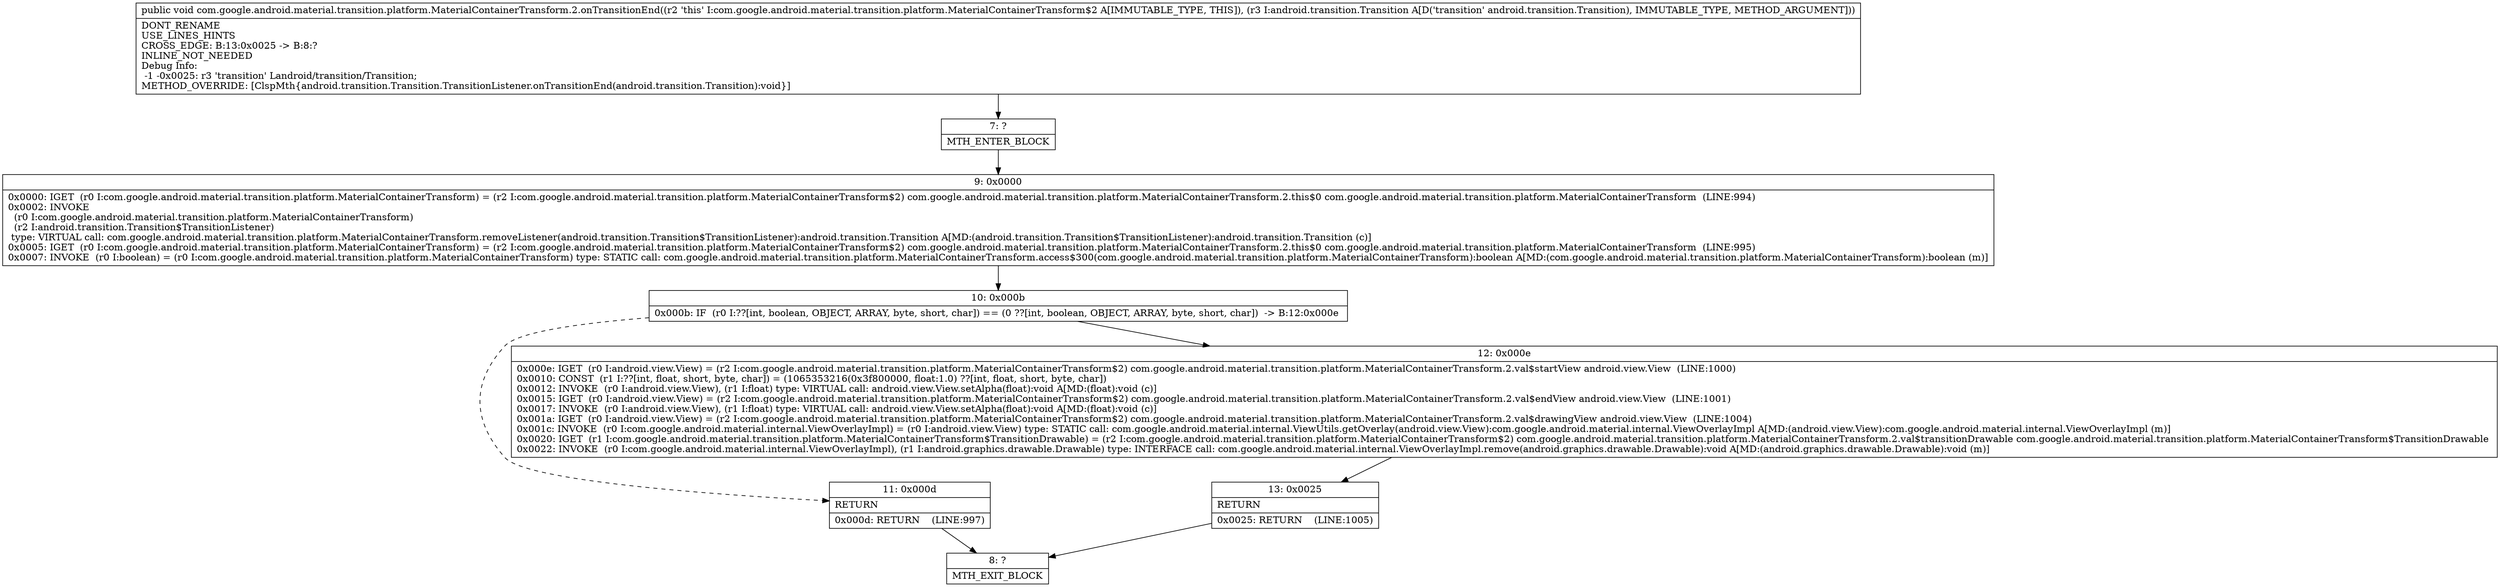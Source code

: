 digraph "CFG forcom.google.android.material.transition.platform.MaterialContainerTransform.2.onTransitionEnd(Landroid\/transition\/Transition;)V" {
Node_7 [shape=record,label="{7\:\ ?|MTH_ENTER_BLOCK\l}"];
Node_9 [shape=record,label="{9\:\ 0x0000|0x0000: IGET  (r0 I:com.google.android.material.transition.platform.MaterialContainerTransform) = (r2 I:com.google.android.material.transition.platform.MaterialContainerTransform$2) com.google.android.material.transition.platform.MaterialContainerTransform.2.this$0 com.google.android.material.transition.platform.MaterialContainerTransform  (LINE:994)\l0x0002: INVOKE  \l  (r0 I:com.google.android.material.transition.platform.MaterialContainerTransform)\l  (r2 I:android.transition.Transition$TransitionListener)\l type: VIRTUAL call: com.google.android.material.transition.platform.MaterialContainerTransform.removeListener(android.transition.Transition$TransitionListener):android.transition.Transition A[MD:(android.transition.Transition$TransitionListener):android.transition.Transition (c)]\l0x0005: IGET  (r0 I:com.google.android.material.transition.platform.MaterialContainerTransform) = (r2 I:com.google.android.material.transition.platform.MaterialContainerTransform$2) com.google.android.material.transition.platform.MaterialContainerTransform.2.this$0 com.google.android.material.transition.platform.MaterialContainerTransform  (LINE:995)\l0x0007: INVOKE  (r0 I:boolean) = (r0 I:com.google.android.material.transition.platform.MaterialContainerTransform) type: STATIC call: com.google.android.material.transition.platform.MaterialContainerTransform.access$300(com.google.android.material.transition.platform.MaterialContainerTransform):boolean A[MD:(com.google.android.material.transition.platform.MaterialContainerTransform):boolean (m)]\l}"];
Node_10 [shape=record,label="{10\:\ 0x000b|0x000b: IF  (r0 I:??[int, boolean, OBJECT, ARRAY, byte, short, char]) == (0 ??[int, boolean, OBJECT, ARRAY, byte, short, char])  \-\> B:12:0x000e \l}"];
Node_11 [shape=record,label="{11\:\ 0x000d|RETURN\l|0x000d: RETURN    (LINE:997)\l}"];
Node_8 [shape=record,label="{8\:\ ?|MTH_EXIT_BLOCK\l}"];
Node_12 [shape=record,label="{12\:\ 0x000e|0x000e: IGET  (r0 I:android.view.View) = (r2 I:com.google.android.material.transition.platform.MaterialContainerTransform$2) com.google.android.material.transition.platform.MaterialContainerTransform.2.val$startView android.view.View  (LINE:1000)\l0x0010: CONST  (r1 I:??[int, float, short, byte, char]) = (1065353216(0x3f800000, float:1.0) ??[int, float, short, byte, char]) \l0x0012: INVOKE  (r0 I:android.view.View), (r1 I:float) type: VIRTUAL call: android.view.View.setAlpha(float):void A[MD:(float):void (c)]\l0x0015: IGET  (r0 I:android.view.View) = (r2 I:com.google.android.material.transition.platform.MaterialContainerTransform$2) com.google.android.material.transition.platform.MaterialContainerTransform.2.val$endView android.view.View  (LINE:1001)\l0x0017: INVOKE  (r0 I:android.view.View), (r1 I:float) type: VIRTUAL call: android.view.View.setAlpha(float):void A[MD:(float):void (c)]\l0x001a: IGET  (r0 I:android.view.View) = (r2 I:com.google.android.material.transition.platform.MaterialContainerTransform$2) com.google.android.material.transition.platform.MaterialContainerTransform.2.val$drawingView android.view.View  (LINE:1004)\l0x001c: INVOKE  (r0 I:com.google.android.material.internal.ViewOverlayImpl) = (r0 I:android.view.View) type: STATIC call: com.google.android.material.internal.ViewUtils.getOverlay(android.view.View):com.google.android.material.internal.ViewOverlayImpl A[MD:(android.view.View):com.google.android.material.internal.ViewOverlayImpl (m)]\l0x0020: IGET  (r1 I:com.google.android.material.transition.platform.MaterialContainerTransform$TransitionDrawable) = (r2 I:com.google.android.material.transition.platform.MaterialContainerTransform$2) com.google.android.material.transition.platform.MaterialContainerTransform.2.val$transitionDrawable com.google.android.material.transition.platform.MaterialContainerTransform$TransitionDrawable \l0x0022: INVOKE  (r0 I:com.google.android.material.internal.ViewOverlayImpl), (r1 I:android.graphics.drawable.Drawable) type: INTERFACE call: com.google.android.material.internal.ViewOverlayImpl.remove(android.graphics.drawable.Drawable):void A[MD:(android.graphics.drawable.Drawable):void (m)]\l}"];
Node_13 [shape=record,label="{13\:\ 0x0025|RETURN\l|0x0025: RETURN    (LINE:1005)\l}"];
MethodNode[shape=record,label="{public void com.google.android.material.transition.platform.MaterialContainerTransform.2.onTransitionEnd((r2 'this' I:com.google.android.material.transition.platform.MaterialContainerTransform$2 A[IMMUTABLE_TYPE, THIS]), (r3 I:android.transition.Transition A[D('transition' android.transition.Transition), IMMUTABLE_TYPE, METHOD_ARGUMENT]))  | DONT_RENAME\lUSE_LINES_HINTS\lCROSS_EDGE: B:13:0x0025 \-\> B:8:?\lINLINE_NOT_NEEDED\lDebug Info:\l  \-1 \-0x0025: r3 'transition' Landroid\/transition\/Transition;\lMETHOD_OVERRIDE: [ClspMth\{android.transition.Transition.TransitionListener.onTransitionEnd(android.transition.Transition):void\}]\l}"];
MethodNode -> Node_7;Node_7 -> Node_9;
Node_9 -> Node_10;
Node_10 -> Node_11[style=dashed];
Node_10 -> Node_12;
Node_11 -> Node_8;
Node_12 -> Node_13;
Node_13 -> Node_8;
}

